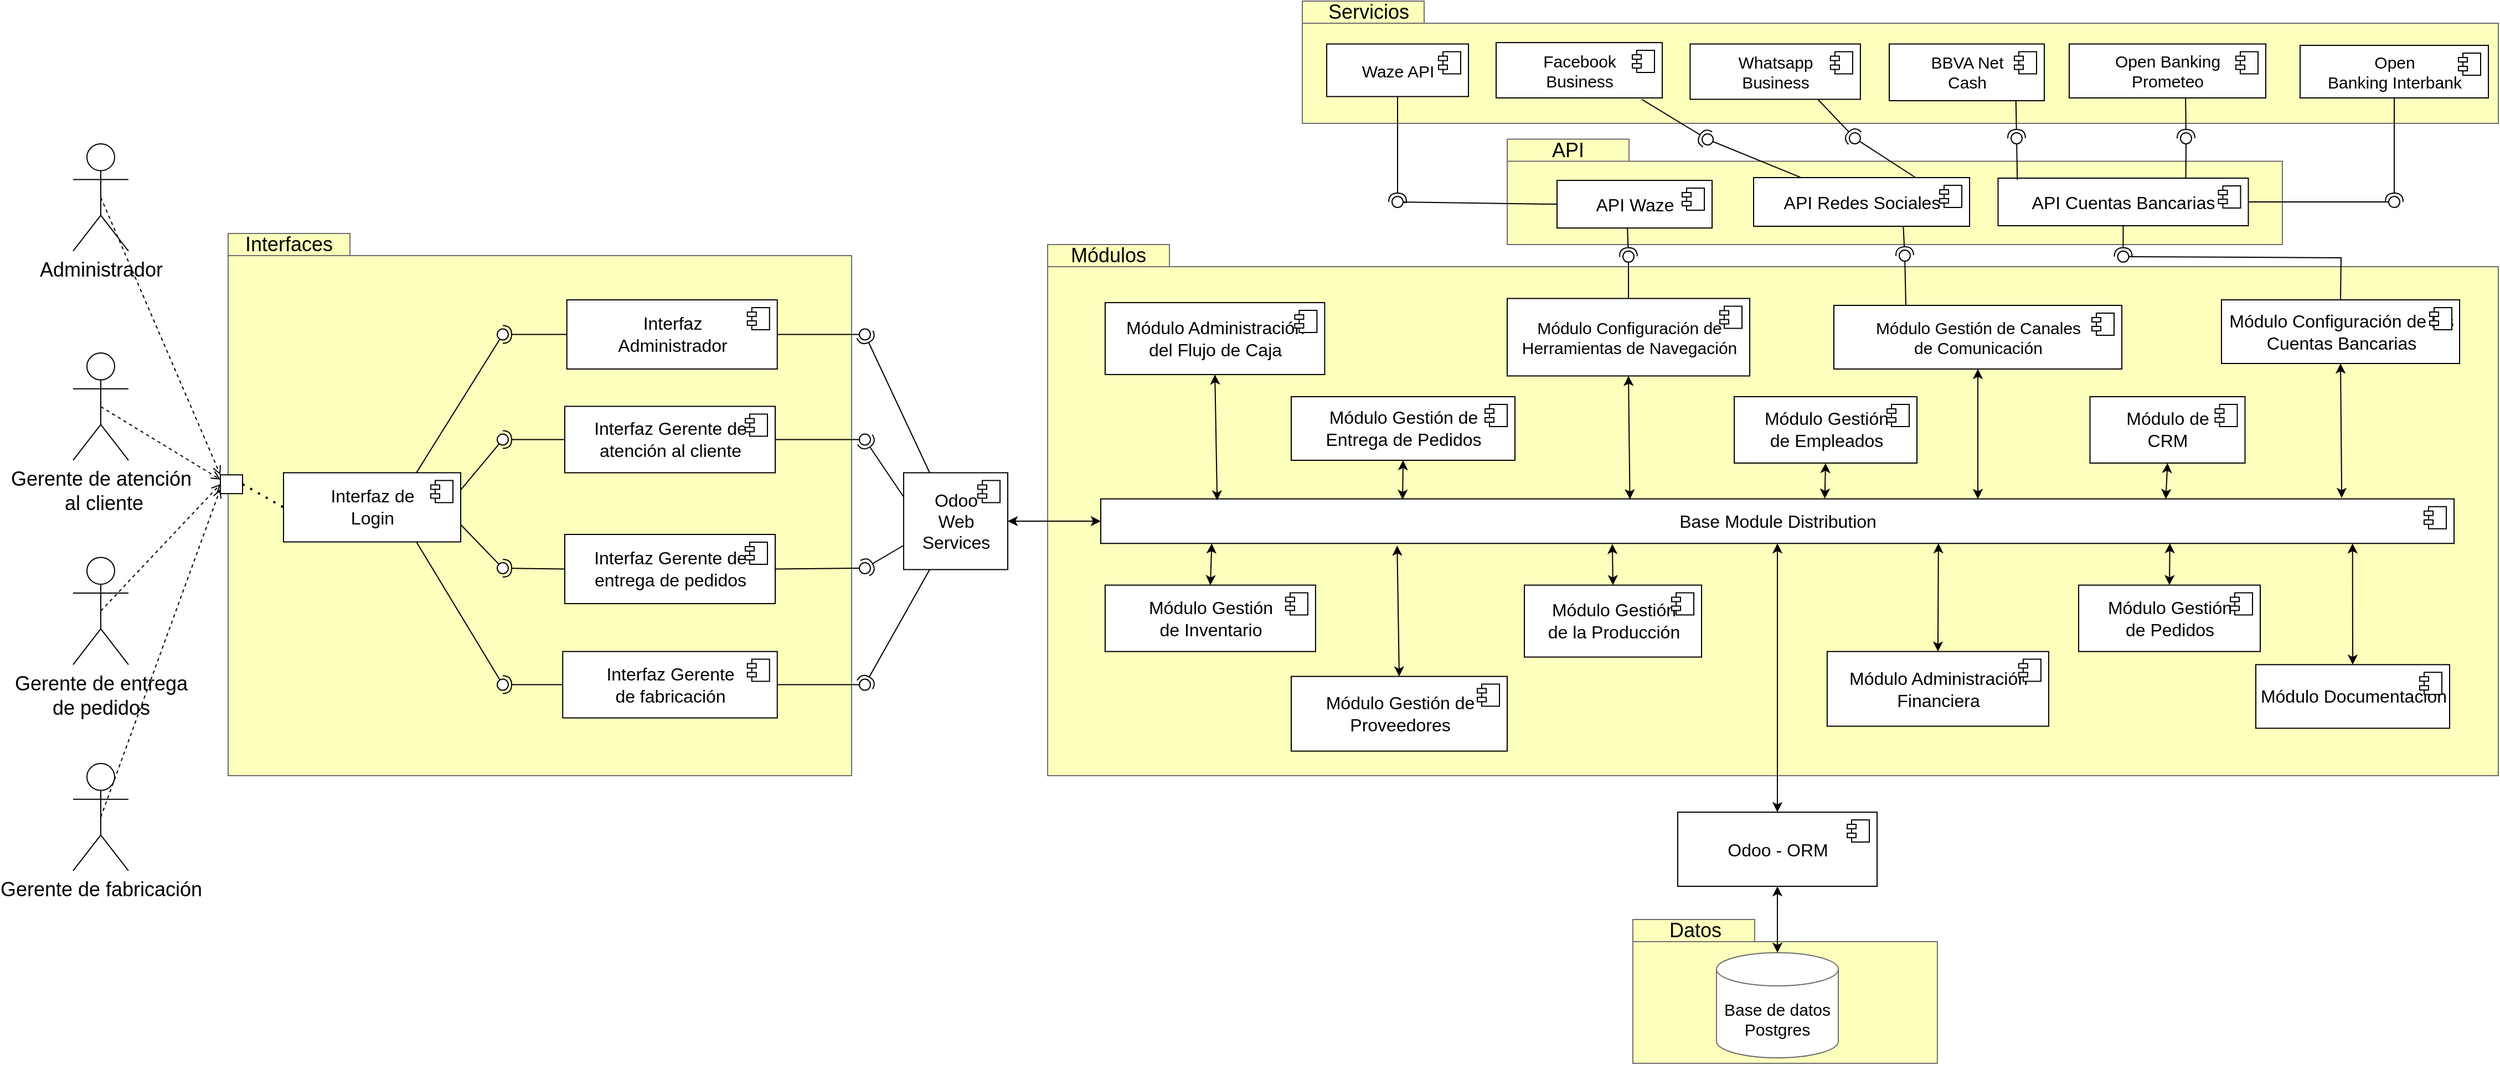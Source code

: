 <mxfile>
    <diagram id="rnW-j7txTsPBr5HwqlZY" name="Component-diagram">
        <mxGraphModel dx="1552" dy="1442" grid="1" gridSize="10" guides="1" tooltips="1" connect="1" arrows="1" fold="1" page="1" pageScale="1" pageWidth="827" pageHeight="1169" math="0" shadow="0">
            <root>
                <mxCell id="0"/>
                <mxCell id="1" parent="0"/>
                <mxCell id="144" value="" style="shape=folder;fontStyle=1;spacingTop=10;tabWidth=110;tabHeight=20;tabPosition=left;html=1;strokeColor=#6E6E6E;fillColor=#FDFFBD;" parent="1" vertex="1">
                    <mxGeometry x="725" y="-505.25" width="700" height="95.25" as="geometry"/>
                </mxCell>
                <mxCell id="2" value="" style="shape=folder;fontStyle=1;spacingTop=10;tabWidth=110;tabHeight=20;tabPosition=left;html=1;strokeColor=#6E6E6E;fillColor=#FDFFBD;" parent="1" vertex="1">
                    <mxGeometry x="-430" y="-420" width="563" height="490" as="geometry"/>
                </mxCell>
                <mxCell id="3" value="&lt;font style=&quot;font-size: 16px&quot;&gt;Interfaz de &lt;br&gt;Login&lt;/font&gt;" style="html=1;dropTarget=0;" parent="1" vertex="1">
                    <mxGeometry x="-380" y="-203.76" width="160" height="62.5" as="geometry"/>
                </mxCell>
                <mxCell id="4" value="" style="shape=module;jettyWidth=8;jettyHeight=4;" parent="3" vertex="1">
                    <mxGeometry x="1" width="20" height="20" relative="1" as="geometry">
                        <mxPoint x="-27" y="7" as="offset"/>
                    </mxGeometry>
                </mxCell>
                <mxCell id="5" value="" style="rounded=0;orthogonalLoop=1;jettySize=auto;html=1;endArrow=none;endFill=0;exitX=0.75;exitY=0;exitDx=0;exitDy=0;" parent="1" source="3" target="7" edge="1">
                    <mxGeometry relative="1" as="geometry">
                        <mxPoint x="-197" y="-205.25" as="sourcePoint"/>
                    </mxGeometry>
                </mxCell>
                <mxCell id="6" value="" style="rounded=0;orthogonalLoop=1;jettySize=auto;html=1;endArrow=halfCircle;endFill=0;entryX=0.5;entryY=0.5;entryDx=0;entryDy=0;endSize=6;strokeWidth=1;exitX=0;exitY=0.5;exitDx=0;exitDy=0;" parent="1" source="34" target="7" edge="1">
                    <mxGeometry relative="1" as="geometry">
                        <mxPoint x="-7" y="-370.25" as="sourcePoint"/>
                    </mxGeometry>
                </mxCell>
                <mxCell id="7" value="" style="ellipse;whiteSpace=wrap;html=1;fontFamily=Helvetica;fontSize=12;fontColor=#000000;align=center;strokeColor=#000000;fillColor=#ffffff;points=[];aspect=fixed;resizable=0;" parent="1" vertex="1">
                    <mxGeometry x="-187" y="-333.75" width="10" height="10" as="geometry"/>
                </mxCell>
                <mxCell id="8" value="" style="rounded=0;orthogonalLoop=1;jettySize=auto;html=1;endArrow=none;endFill=0;exitX=1;exitY=0.25;exitDx=0;exitDy=0;" parent="1" source="3" target="10" edge="1">
                    <mxGeometry relative="1" as="geometry">
                        <mxPoint x="-227" y="86.75" as="sourcePoint"/>
                    </mxGeometry>
                </mxCell>
                <mxCell id="9" value="" style="rounded=0;orthogonalLoop=1;jettySize=auto;html=1;endArrow=halfCircle;endFill=0;entryX=0.5;entryY=0.5;entryDx=0;entryDy=0;endSize=6;strokeWidth=1;exitX=0;exitY=0.5;exitDx=0;exitDy=0;" parent="1" source="36" target="10" edge="1">
                    <mxGeometry relative="1" as="geometry">
                        <mxPoint x="-7" y="-239" as="sourcePoint"/>
                    </mxGeometry>
                </mxCell>
                <mxCell id="10" value="" style="ellipse;whiteSpace=wrap;html=1;fontFamily=Helvetica;fontSize=12;fontColor=#000000;align=center;strokeColor=#000000;fillColor=#ffffff;points=[];aspect=fixed;resizable=0;" parent="1" vertex="1">
                    <mxGeometry x="-187" y="-238.76" width="10" height="10" as="geometry"/>
                </mxCell>
                <mxCell id="11" value="" style="rounded=0;orthogonalLoop=1;jettySize=auto;html=1;endArrow=none;endFill=0;exitX=1;exitY=0.75;exitDx=0;exitDy=0;" parent="1" source="3" target="13" edge="1">
                    <mxGeometry relative="1" as="geometry">
                        <mxPoint x="-207" y="64.75" as="sourcePoint"/>
                    </mxGeometry>
                </mxCell>
                <mxCell id="12" value="" style="rounded=0;orthogonalLoop=1;jettySize=auto;html=1;endArrow=halfCircle;endFill=0;entryX=0.5;entryY=0.5;entryDx=0;entryDy=0;endSize=6;strokeWidth=1;exitX=0;exitY=0.5;exitDx=0;exitDy=0;" parent="1" source="40" target="13" edge="1">
                    <mxGeometry relative="1" as="geometry">
                        <mxPoint x="-7" y="-110.25" as="sourcePoint"/>
                    </mxGeometry>
                </mxCell>
                <mxCell id="13" value="" style="ellipse;whiteSpace=wrap;html=1;fontFamily=Helvetica;fontSize=12;fontColor=#000000;align=center;strokeColor=#000000;fillColor=#ffffff;points=[];aspect=fixed;resizable=0;" parent="1" vertex="1">
                    <mxGeometry x="-187" y="-122.5" width="10" height="10" as="geometry"/>
                </mxCell>
                <mxCell id="14" value="" style="rounded=0;orthogonalLoop=1;jettySize=auto;html=1;endArrow=none;endFill=0;exitX=0.75;exitY=1;exitDx=0;exitDy=0;" parent="1" source="3" target="16" edge="1">
                    <mxGeometry relative="1" as="geometry">
                        <mxPoint x="-207" y="85.75" as="sourcePoint"/>
                    </mxGeometry>
                </mxCell>
                <mxCell id="15" value="" style="rounded=0;orthogonalLoop=1;jettySize=auto;html=1;endArrow=halfCircle;endFill=0;entryX=0.5;entryY=0.5;entryDx=0;entryDy=0;endSize=6;strokeWidth=1;exitX=0;exitY=0.5;exitDx=0;exitDy=0;" parent="1" source="38" target="16" edge="1">
                    <mxGeometry relative="1" as="geometry">
                        <mxPoint x="-3.25" y="4.75" as="sourcePoint"/>
                    </mxGeometry>
                </mxCell>
                <mxCell id="16" value="" style="ellipse;whiteSpace=wrap;html=1;fontFamily=Helvetica;fontSize=12;fontColor=#000000;align=center;strokeColor=#000000;fillColor=#ffffff;points=[];aspect=fixed;resizable=0;" parent="1" vertex="1">
                    <mxGeometry x="-187" y="-17.19" width="10" height="10" as="geometry"/>
                </mxCell>
                <mxCell id="17" value="&lt;font style=&quot;font-size: 18px&quot;&gt;Interfaces&lt;/font&gt;" style="text;html=1;strokeColor=none;fillColor=none;align=center;verticalAlign=middle;whiteSpace=wrap;rounded=0;" parent="1" vertex="1">
                    <mxGeometry x="-430" y="-420" width="110" height="20" as="geometry"/>
                </mxCell>
                <mxCell id="18" value="" style="shape=folder;fontStyle=1;spacingTop=10;tabWidth=110;tabHeight=20;tabPosition=left;html=1;strokeColor=#6E6E6E;fillColor=#FDFFBD;" parent="1" vertex="1">
                    <mxGeometry x="310" y="-410" width="1310" height="480" as="geometry"/>
                </mxCell>
                <mxCell id="19" value="&lt;font style=&quot;font-size: 18px&quot;&gt;Módulos&lt;/font&gt;" style="text;html=1;strokeColor=none;fillColor=none;align=center;verticalAlign=middle;whiteSpace=wrap;rounded=0;" parent="1" vertex="1">
                    <mxGeometry x="310" y="-410" width="110" height="20" as="geometry"/>
                </mxCell>
                <mxCell id="22" value="&lt;font style=&quot;font-size: 15px&quot;&gt;Módulo Gestión de Canales &lt;br&gt;de Comunicación&lt;/font&gt;" style="html=1;dropTarget=0;" parent="1" vertex="1">
                    <mxGeometry x="1020" y="-355.0" width="260" height="57.5" as="geometry"/>
                </mxCell>
                <mxCell id="23" value="" style="shape=module;jettyWidth=8;jettyHeight=4;" parent="22" vertex="1">
                    <mxGeometry x="1" width="20" height="20" relative="1" as="geometry">
                        <mxPoint x="-27" y="7" as="offset"/>
                    </mxGeometry>
                </mxCell>
                <mxCell id="24" value="&lt;font style=&quot;font-size: 16px&quot;&gt;Módulo Gestión&lt;br style=&quot;padding: 0px ; margin: 0px&quot;&gt;de Inventario&lt;/font&gt;" style="html=1;dropTarget=0;" parent="1" vertex="1">
                    <mxGeometry x="361.94" y="-102.19" width="190" height="60" as="geometry"/>
                </mxCell>
                <mxCell id="25" value="" style="shape=module;jettyWidth=8;jettyHeight=4;" parent="24" vertex="1">
                    <mxGeometry x="1" width="20" height="20" relative="1" as="geometry">
                        <mxPoint x="-27" y="7" as="offset"/>
                    </mxGeometry>
                </mxCell>
                <mxCell id="28" value="&lt;font style=&quot;font-size: 16px&quot;&gt;Módulo Gestión&lt;br style=&quot;padding: 0px ; margin: 0px&quot;&gt;de la Producción&lt;/font&gt;" style="html=1;dropTarget=0;" parent="1" vertex="1">
                    <mxGeometry x="740.5" y="-102.19" width="160" height="65" as="geometry"/>
                </mxCell>
                <mxCell id="29" value="" style="shape=module;jettyWidth=8;jettyHeight=4;" parent="28" vertex="1">
                    <mxGeometry x="1" width="20" height="20" relative="1" as="geometry">
                        <mxPoint x="-27" y="7" as="offset"/>
                    </mxGeometry>
                </mxCell>
                <mxCell id="30" value="&lt;font style=&quot;font-size: 16px&quot;&gt;Módulo Administración&lt;br style=&quot;padding: 0px ; margin: 0px&quot;&gt;del Flujo de Caja&lt;/font&gt;" style="html=1;dropTarget=0;fontSize=16;" parent="1" vertex="1">
                    <mxGeometry x="361.94" y="-357.5" width="198.25" height="65" as="geometry"/>
                </mxCell>
                <mxCell id="31" value="" style="shape=module;jettyWidth=8;jettyHeight=4;" parent="30" vertex="1">
                    <mxGeometry x="1" width="20" height="20" relative="1" as="geometry">
                        <mxPoint x="-27" y="7" as="offset"/>
                    </mxGeometry>
                </mxCell>
                <mxCell id="32" value="&lt;font style=&quot;font-size: 16px&quot;&gt;Módulo Gestión de&lt;br&gt;Proveedores&lt;/font&gt;" style="html=1;dropTarget=0;" parent="1" vertex="1">
                    <mxGeometry x="530" y="-19.69" width="195" height="67.5" as="geometry"/>
                </mxCell>
                <mxCell id="33" value="" style="shape=module;jettyWidth=8;jettyHeight=4;" parent="32" vertex="1">
                    <mxGeometry x="1" width="20" height="20" relative="1" as="geometry">
                        <mxPoint x="-27" y="7" as="offset"/>
                    </mxGeometry>
                </mxCell>
                <mxCell id="34" value="&lt;font style=&quot;font-size: 16px&quot;&gt;Interfaz&lt;br style=&quot;padding: 0px ; margin: 0px&quot;&gt;Administrador&lt;/font&gt;" style="html=1;dropTarget=0;fontSize=16;" parent="1" vertex="1">
                    <mxGeometry x="-124.12" y="-360.0" width="190" height="62.5" as="geometry"/>
                </mxCell>
                <mxCell id="35" value="" style="shape=module;jettyWidth=8;jettyHeight=4;" parent="34" vertex="1">
                    <mxGeometry x="1" width="20" height="20" relative="1" as="geometry">
                        <mxPoint x="-27" y="7" as="offset"/>
                    </mxGeometry>
                </mxCell>
                <mxCell id="36" value="&lt;font style=&quot;font-size: 16px&quot;&gt;Interfaz Gerente de&lt;br style=&quot;padding: 0px ; margin: 0px&quot;&gt;atención al cliente&lt;/font&gt;" style="html=1;dropTarget=0;fontSize=16;" parent="1" vertex="1">
                    <mxGeometry x="-126" y="-263.76" width="190" height="60" as="geometry"/>
                </mxCell>
                <mxCell id="37" value="" style="shape=module;jettyWidth=8;jettyHeight=4;" parent="36" vertex="1">
                    <mxGeometry x="1" width="20" height="20" relative="1" as="geometry">
                        <mxPoint x="-27" y="7" as="offset"/>
                    </mxGeometry>
                </mxCell>
                <mxCell id="38" value="&lt;font style=&quot;font-size: 16px&quot;&gt;Interfaz Gerente&lt;br&gt;de fabricación&lt;/font&gt;" style="html=1;dropTarget=0;fontSize=16;" parent="1" vertex="1">
                    <mxGeometry x="-127.87" y="-42.19" width="193.75" height="60" as="geometry"/>
                </mxCell>
                <mxCell id="39" value="" style="shape=module;jettyWidth=8;jettyHeight=4;" parent="38" vertex="1">
                    <mxGeometry x="1" width="20" height="20" relative="1" as="geometry">
                        <mxPoint x="-27" y="7" as="offset"/>
                    </mxGeometry>
                </mxCell>
                <mxCell id="40" value="&lt;font style=&quot;font-size: 16px&quot;&gt;Interfaz Gerente de &lt;br&gt;entrega de pedidos&lt;/font&gt;" style="html=1;dropTarget=0;fontSize=16;" parent="1" vertex="1">
                    <mxGeometry x="-126" y="-148" width="190" height="62.5" as="geometry"/>
                </mxCell>
                <mxCell id="41" value="" style="shape=module;jettyWidth=8;jettyHeight=4;" parent="40" vertex="1">
                    <mxGeometry x="1" width="20" height="20" relative="1" as="geometry">
                        <mxPoint x="-27" y="7" as="offset"/>
                    </mxGeometry>
                </mxCell>
                <mxCell id="42" value="&lt;font style=&quot;font-size: 16px&quot;&gt;Módulo de&lt;br style=&quot;padding: 0px ; margin: 0px&quot;&gt;CRM&lt;/font&gt;" style="html=1;dropTarget=0;" parent="1" vertex="1">
                    <mxGeometry x="1251.25" y="-272.51" width="140" height="60" as="geometry"/>
                </mxCell>
                <mxCell id="43" value="" style="shape=module;jettyWidth=8;jettyHeight=4;" parent="42" vertex="1">
                    <mxGeometry x="1" width="20" height="20" relative="1" as="geometry">
                        <mxPoint x="-27" y="7" as="offset"/>
                    </mxGeometry>
                </mxCell>
                <mxCell id="44" value="&lt;font style=&quot;font-size: 16px&quot;&gt;Módulo Documentación&lt;/font&gt;" style="html=1;dropTarget=0;" parent="1" vertex="1">
                    <mxGeometry x="1401" y="-30.32" width="175" height="57.5" as="geometry"/>
                </mxCell>
                <mxCell id="45" value="" style="shape=module;jettyWidth=8;jettyHeight=4;" parent="44" vertex="1">
                    <mxGeometry x="1" width="20" height="20" relative="1" as="geometry">
                        <mxPoint x="-27" y="7" as="offset"/>
                    </mxGeometry>
                </mxCell>
                <mxCell id="46" value="" style="shape=folder;fontStyle=1;spacingTop=10;tabWidth=110;tabHeight=20;tabPosition=left;html=1;strokeColor=#6E6E6E;fillColor=#FDFFBD;" parent="1" vertex="1">
                    <mxGeometry x="540" y="-630" width="1080" height="110.5" as="geometry"/>
                </mxCell>
                <mxCell id="47" value="&lt;font style=&quot;font-size: 18px&quot;&gt;Servicios&lt;/font&gt;" style="text;html=1;strokeColor=none;fillColor=none;align=center;verticalAlign=middle;whiteSpace=wrap;rounded=0;" parent="1" vertex="1">
                    <mxGeometry x="540" y="-630" width="120" height="20" as="geometry"/>
                </mxCell>
                <mxCell id="48" value="&lt;font style=&quot;font-size: 15px&quot;&gt;Waze API&lt;/font&gt;" style="html=1;dropTarget=0;" parent="1" vertex="1">
                    <mxGeometry x="562" y="-591.25" width="128" height="47.5" as="geometry"/>
                </mxCell>
                <mxCell id="49" value="" style="shape=module;jettyWidth=8;jettyHeight=4;" parent="48" vertex="1">
                    <mxGeometry x="1" width="20" height="20" relative="1" as="geometry">
                        <mxPoint x="-27" y="7" as="offset"/>
                    </mxGeometry>
                </mxCell>
                <mxCell id="50" value="&lt;font style=&quot;font-size: 15px&quot;&gt;Open&lt;br&gt;Banking Interbank&lt;/font&gt;" style="html=1;dropTarget=0;" parent="1" vertex="1">
                    <mxGeometry x="1441" y="-590" width="170" height="47.5" as="geometry"/>
                </mxCell>
                <mxCell id="51" value="" style="shape=module;jettyWidth=8;jettyHeight=4;" parent="50" vertex="1">
                    <mxGeometry x="1" width="20" height="20" relative="1" as="geometry">
                        <mxPoint x="-27" y="7" as="offset"/>
                    </mxGeometry>
                </mxCell>
                <mxCell id="52" value="&lt;font style=&quot;font-size: 15px&quot;&gt;Open Banking&lt;br style=&quot;padding: 0px ; margin: 0px&quot;&gt;Prometeo&lt;/font&gt;" style="html=1;dropTarget=0;" parent="1" vertex="1">
                    <mxGeometry x="1232.5" y="-591.25" width="177.5" height="48.75" as="geometry"/>
                </mxCell>
                <mxCell id="53" value="" style="shape=module;jettyWidth=8;jettyHeight=4;" parent="52" vertex="1">
                    <mxGeometry x="1" width="20" height="20" relative="1" as="geometry">
                        <mxPoint x="-27" y="7" as="offset"/>
                    </mxGeometry>
                </mxCell>
                <mxCell id="54" value="&lt;font style=&quot;font-size: 15px&quot;&gt;BBVA Net&lt;br style=&quot;padding: 0px ; margin: 0px&quot;&gt;Cash&lt;/font&gt;" style="html=1;dropTarget=0;" parent="1" vertex="1">
                    <mxGeometry x="1070" y="-591.25" width="140" height="51.25" as="geometry"/>
                </mxCell>
                <mxCell id="55" value="" style="shape=module;jettyWidth=8;jettyHeight=4;" parent="54" vertex="1">
                    <mxGeometry x="1" width="20" height="20" relative="1" as="geometry">
                        <mxPoint x="-27" y="7" as="offset"/>
                    </mxGeometry>
                </mxCell>
                <mxCell id="56" value="&lt;font style=&quot;font-size: 15px&quot;&gt;Whatsapp&lt;br style=&quot;padding: 0px ; margin: 0px&quot;&gt;Business&lt;/font&gt;" style="html=1;dropTarget=0;" parent="1" vertex="1">
                    <mxGeometry x="890.19" y="-591.25" width="153.75" height="50" as="geometry"/>
                </mxCell>
                <mxCell id="57" value="" style="shape=module;jettyWidth=8;jettyHeight=4;" parent="56" vertex="1">
                    <mxGeometry x="1" width="20" height="20" relative="1" as="geometry">
                        <mxPoint x="-27" y="7" as="offset"/>
                    </mxGeometry>
                </mxCell>
                <mxCell id="58" value="&lt;font style=&quot;font-size: 15px&quot;&gt;Facebook&lt;br style=&quot;padding: 0px ; margin: 0px&quot;&gt;Business&lt;/font&gt;" style="html=1;dropTarget=0;" parent="1" vertex="1">
                    <mxGeometry x="715" y="-592.5" width="150" height="50" as="geometry"/>
                </mxCell>
                <mxCell id="59" value="" style="shape=module;jettyWidth=8;jettyHeight=4;" parent="58" vertex="1">
                    <mxGeometry x="1" width="20" height="20" relative="1" as="geometry">
                        <mxPoint x="-27" y="7" as="offset"/>
                    </mxGeometry>
                </mxCell>
                <mxCell id="60" value="" style="rounded=0;orthogonalLoop=1;jettySize=auto;html=1;endArrow=none;endFill=0;exitX=1;exitY=0.5;exitDx=0;exitDy=0;" parent="1" source="147" target="62" edge="1">
                    <mxGeometry relative="1" as="geometry">
                        <mxPoint x="975" y="-394.94" as="sourcePoint"/>
                    </mxGeometry>
                </mxCell>
                <mxCell id="61" value="" style="rounded=0;orthogonalLoop=1;jettySize=auto;html=1;endArrow=halfCircle;endFill=0;entryX=0.5;entryY=0.5;entryDx=0;entryDy=0;endSize=6;strokeWidth=1;exitX=0.5;exitY=1;exitDx=0;exitDy=0;" parent="1" source="50" target="62" edge="1">
                    <mxGeometry relative="1" as="geometry">
                        <mxPoint x="1245" y="-1038.5" as="sourcePoint"/>
                    </mxGeometry>
                </mxCell>
                <mxCell id="62" value="" style="ellipse;whiteSpace=wrap;html=1;fontFamily=Helvetica;fontSize=12;fontColor=#000000;align=center;strokeColor=#000000;fillColor=#ffffff;points=[];aspect=fixed;resizable=0;" parent="1" vertex="1">
                    <mxGeometry x="1521.0" y="-453.5" width="10" height="10" as="geometry"/>
                </mxCell>
                <mxCell id="78" value="" style="shape=folder;fontStyle=1;spacingTop=10;tabWidth=110;tabHeight=20;tabPosition=left;html=1;strokeColor=#6E6E6E;fillColor=#FDFFBD;" parent="1" vertex="1">
                    <mxGeometry x="838.44" y="200" width="275" height="130" as="geometry"/>
                </mxCell>
                <mxCell id="79" value="&lt;font style=&quot;font-size: 18px&quot;&gt;Datos&lt;/font&gt;" style="text;html=1;strokeColor=none;fillColor=none;align=center;verticalAlign=middle;whiteSpace=wrap;rounded=0;" parent="1" vertex="1">
                    <mxGeometry x="839.5" y="200" width="110" height="20" as="geometry"/>
                </mxCell>
                <mxCell id="80" value="&lt;font style=&quot;font-size: 15px&quot;&gt;Base de datos&lt;br&gt;Postgres&lt;/font&gt;" style="shape=cylinder3;whiteSpace=wrap;html=1;boundedLbl=1;backgroundOutline=1;size=15;strokeColor=#6E6E6E;" parent="1" vertex="1">
                    <mxGeometry x="914" y="230.0" width="110" height="95" as="geometry"/>
                </mxCell>
                <mxCell id="81" value="&lt;font style=&quot;font-size: 16px&quot;&gt;Módulo Configuración de las &lt;br&gt;Cuentas&amp;nbsp;Bancarias&lt;/font&gt;" style="html=1;dropTarget=0;fontSize=15;" parent="1" vertex="1">
                    <mxGeometry x="1370" y="-360" width="215" height="57.5" as="geometry"/>
                </mxCell>
                <mxCell id="82" value="" style="shape=module;jettyWidth=8;jettyHeight=4;" parent="81" vertex="1">
                    <mxGeometry x="1" width="20" height="20" relative="1" as="geometry">
                        <mxPoint x="-27" y="7" as="offset"/>
                    </mxGeometry>
                </mxCell>
                <mxCell id="83" value="&lt;font style=&quot;font-size: 16px&quot;&gt;Módulo Administración&lt;br style=&quot;padding: 0px ; margin: 0px&quot;&gt;Financiera&lt;/font&gt;" style="html=1;dropTarget=0;" parent="1" vertex="1">
                    <mxGeometry x="1013.94" y="-42.19" width="200" height="67.5" as="geometry"/>
                </mxCell>
                <mxCell id="84" value="" style="shape=module;jettyWidth=8;jettyHeight=4;" parent="83" vertex="1">
                    <mxGeometry x="1" width="20" height="20" relative="1" as="geometry">
                        <mxPoint x="-27" y="7" as="offset"/>
                    </mxGeometry>
                </mxCell>
                <mxCell id="85" value="&lt;span style=&quot;font-size: 18px&quot;&gt;Administrador&lt;/span&gt;" style="shape=umlActor;verticalLabelPosition=bottom;verticalAlign=top;html=1;outlineConnect=0;" parent="1" vertex="1">
                    <mxGeometry x="-570" y="-501.01" width="50" height="96.94" as="geometry"/>
                </mxCell>
                <mxCell id="86" value="" style="html=1;verticalAlign=bottom;labelBackgroundColor=none;endArrow=open;endFill=0;dashed=1;exitX=0.5;exitY=0.5;exitDx=0;exitDy=0;exitPerimeter=0;entryX=0;entryY=0;entryDx=0;entryDy=0;" parent="1" source="85" target="limiUg7eamnBiZkMuFWK-133" edge="1">
                    <mxGeometry width="160" relative="1" as="geometry">
                        <mxPoint x="-706" y="-220.19" as="sourcePoint"/>
                        <mxPoint x="-586" y="-273" as="targetPoint"/>
                    </mxGeometry>
                </mxCell>
                <mxCell id="87" value="" style="endArrow=none;dashed=1;html=1;dashPattern=1 3;strokeWidth=2;exitX=1;exitY=0.5;exitDx=0;exitDy=0;entryX=0;entryY=0.5;entryDx=0;entryDy=0;" parent="1" source="limiUg7eamnBiZkMuFWK-133" target="3" edge="1">
                    <mxGeometry width="50" height="50" relative="1" as="geometry">
                        <mxPoint x="-247" y="-120.25" as="sourcePoint"/>
                        <mxPoint x="-197" y="-170.25" as="targetPoint"/>
                    </mxGeometry>
                </mxCell>
                <mxCell id="88" value="&lt;span style=&quot;font-size: 18px&quot;&gt;Gerente de atención&lt;br&gt;&amp;nbsp;al cliente&lt;/span&gt;" style="shape=umlActor;verticalLabelPosition=bottom;verticalAlign=top;html=1;outlineConnect=0;" parent="1" vertex="1">
                    <mxGeometry x="-570" y="-311.95" width="50" height="96.94" as="geometry"/>
                </mxCell>
                <mxCell id="89" value="&lt;span style=&quot;font-size: 18px&quot;&gt;Gerente de entrega&lt;br&gt;de pedidos&lt;/span&gt;" style="shape=umlActor;verticalLabelPosition=bottom;verticalAlign=top;html=1;outlineConnect=0;" parent="1" vertex="1">
                    <mxGeometry x="-570" y="-127.26" width="50" height="96.94" as="geometry"/>
                </mxCell>
                <mxCell id="90" value="&lt;span style=&quot;font-size: 18px&quot;&gt;Gerente de fabricación&lt;/span&gt;" style="shape=umlActor;verticalLabelPosition=bottom;verticalAlign=top;html=1;outlineConnect=0;" parent="1" vertex="1">
                    <mxGeometry x="-570" y="59.05" width="50" height="96.94" as="geometry"/>
                </mxCell>
                <mxCell id="91" value="" style="html=1;verticalAlign=bottom;labelBackgroundColor=none;endArrow=open;endFill=0;dashed=1;exitX=0.5;exitY=0.5;exitDx=0;exitDy=0;exitPerimeter=0;entryX=0;entryY=0.25;entryDx=0;entryDy=0;" parent="1" source="88" target="limiUg7eamnBiZkMuFWK-133" edge="1">
                    <mxGeometry width="160" relative="1" as="geometry">
                        <mxPoint x="-864.5" y="-584.39" as="sourcePoint"/>
                        <mxPoint x="-596" y="-193" as="targetPoint"/>
                    </mxGeometry>
                </mxCell>
                <mxCell id="92" value="" style="html=1;verticalAlign=bottom;labelBackgroundColor=none;endArrow=open;endFill=0;dashed=1;exitX=0.5;exitY=0.5;exitDx=0;exitDy=0;exitPerimeter=0;entryX=0;entryY=0.5;entryDx=0;entryDy=0;" parent="1" source="89" target="limiUg7eamnBiZkMuFWK-133" edge="1">
                    <mxGeometry width="160" relative="1" as="geometry">
                        <mxPoint x="-931.0" y="-417.03" as="sourcePoint"/>
                        <mxPoint x="-616" y="-203" as="targetPoint"/>
                    </mxGeometry>
                </mxCell>
                <mxCell id="93" value="" style="html=1;verticalAlign=bottom;labelBackgroundColor=none;endArrow=open;endFill=0;dashed=1;exitX=0.5;exitY=0.5;exitDx=0;exitDy=0;exitPerimeter=0;entryX=0;entryY=0.75;entryDx=0;entryDy=0;" parent="1" source="90" target="limiUg7eamnBiZkMuFWK-133" edge="1">
                    <mxGeometry width="160" relative="1" as="geometry">
                        <mxPoint x="-921.0" y="-407.03" as="sourcePoint"/>
                        <mxPoint x="-586" y="-183" as="targetPoint"/>
                    </mxGeometry>
                </mxCell>
                <mxCell id="94" value="&lt;font style=&quot;font-size: 16px&quot;&gt;Odoo &lt;br&gt;Web &lt;br&gt;Services&lt;/font&gt;" style="html=1;dropTarget=0;" parent="1" vertex="1">
                    <mxGeometry x="180" y="-203.75" width="94" height="87.5" as="geometry"/>
                </mxCell>
                <mxCell id="95" value="" style="shape=module;jettyWidth=8;jettyHeight=4;" parent="94" vertex="1">
                    <mxGeometry x="1" width="20" height="20" relative="1" as="geometry">
                        <mxPoint x="-27" y="7" as="offset"/>
                    </mxGeometry>
                </mxCell>
                <mxCell id="96" value="" style="rounded=0;orthogonalLoop=1;jettySize=auto;html=1;endArrow=none;endFill=0;exitX=1;exitY=0.5;exitDx=0;exitDy=0;" parent="1" source="34" target="98" edge="1">
                    <mxGeometry relative="1" as="geometry">
                        <mxPoint x="213" y="-455.25" as="sourcePoint"/>
                    </mxGeometry>
                </mxCell>
                <mxCell id="97" value="" style="rounded=0;orthogonalLoop=1;jettySize=auto;html=1;endArrow=halfCircle;endFill=0;entryX=0.5;entryY=0.5;entryDx=0;entryDy=0;endSize=6;strokeWidth=1;exitX=0.25;exitY=0;exitDx=0;exitDy=0;" parent="1" source="94" target="98" edge="1">
                    <mxGeometry relative="1" as="geometry">
                        <mxPoint x="73" y="-445" as="sourcePoint"/>
                    </mxGeometry>
                </mxCell>
                <mxCell id="98" value="" style="ellipse;whiteSpace=wrap;html=1;fontFamily=Helvetica;fontSize=12;fontColor=#000000;align=center;strokeColor=#000000;fillColor=#ffffff;points=[];aspect=fixed;resizable=0;" parent="1" vertex="1">
                    <mxGeometry x="140" y="-333.75" width="10" height="10" as="geometry"/>
                </mxCell>
                <mxCell id="99" value="" style="rounded=0;orthogonalLoop=1;jettySize=auto;html=1;endArrow=none;endFill=0;exitX=1;exitY=0.5;exitDx=0;exitDy=0;" parent="1" source="36" target="101" edge="1">
                    <mxGeometry relative="1" as="geometry">
                        <mxPoint x="283" y="-5.25" as="sourcePoint"/>
                    </mxGeometry>
                </mxCell>
                <mxCell id="100" value="" style="rounded=0;orthogonalLoop=1;jettySize=auto;html=1;endArrow=halfCircle;endFill=0;entryX=0.5;entryY=0.5;entryDx=0;entryDy=0;endSize=6;strokeWidth=1;exitX=0;exitY=0.25;exitDx=0;exitDy=0;" parent="1" source="94" target="101" edge="1">
                    <mxGeometry relative="1" as="geometry">
                        <mxPoint x="143" y="5" as="sourcePoint"/>
                    </mxGeometry>
                </mxCell>
                <mxCell id="101" value="" style="ellipse;whiteSpace=wrap;html=1;fontFamily=Helvetica;fontSize=12;fontColor=#000000;align=center;strokeColor=#000000;fillColor=#ffffff;points=[];aspect=fixed;resizable=0;" parent="1" vertex="1">
                    <mxGeometry x="140" y="-238.76" width="10" height="10" as="geometry"/>
                </mxCell>
                <mxCell id="102" value="" style="rounded=0;orthogonalLoop=1;jettySize=auto;html=1;endArrow=none;endFill=0;exitX=1;exitY=0.5;exitDx=0;exitDy=0;" parent="1" source="40" target="104" edge="1">
                    <mxGeometry relative="1" as="geometry">
                        <mxPoint x="253" y="-15.25" as="sourcePoint"/>
                    </mxGeometry>
                </mxCell>
                <mxCell id="103" value="" style="rounded=0;orthogonalLoop=1;jettySize=auto;html=1;endArrow=halfCircle;endFill=0;entryX=0.5;entryY=0.5;entryDx=0;entryDy=0;endSize=6;strokeWidth=1;exitX=0;exitY=0.75;exitDx=0;exitDy=0;" parent="1" source="94" target="104" edge="1">
                    <mxGeometry relative="1" as="geometry">
                        <mxPoint x="113" y="-5" as="sourcePoint"/>
                    </mxGeometry>
                </mxCell>
                <mxCell id="104" value="" style="ellipse;whiteSpace=wrap;html=1;fontFamily=Helvetica;fontSize=12;fontColor=#000000;align=center;strokeColor=#000000;fillColor=#ffffff;points=[];aspect=fixed;resizable=0;" parent="1" vertex="1">
                    <mxGeometry x="140" y="-122.5" width="10" height="10" as="geometry"/>
                </mxCell>
                <mxCell id="105" value="" style="rounded=0;orthogonalLoop=1;jettySize=auto;html=1;endArrow=none;endFill=0;exitX=1;exitY=0.5;exitDx=0;exitDy=0;" parent="1" source="38" target="107" edge="1">
                    <mxGeometry relative="1" as="geometry">
                        <mxPoint x="213" y="18.75" as="sourcePoint"/>
                    </mxGeometry>
                </mxCell>
                <mxCell id="106" value="" style="rounded=0;orthogonalLoop=1;jettySize=auto;html=1;endArrow=halfCircle;endFill=0;entryX=0.5;entryY=0.5;entryDx=0;entryDy=0;endSize=6;strokeWidth=1;exitX=0.25;exitY=1;exitDx=0;exitDy=0;" parent="1" source="94" target="107" edge="1">
                    <mxGeometry relative="1" as="geometry">
                        <mxPoint x="73" y="29" as="sourcePoint"/>
                    </mxGeometry>
                </mxCell>
                <mxCell id="107" value="" style="ellipse;whiteSpace=wrap;html=1;fontFamily=Helvetica;fontSize=12;fontColor=#000000;align=center;strokeColor=#000000;fillColor=#ffffff;points=[];aspect=fixed;resizable=0;" parent="1" vertex="1">
                    <mxGeometry x="140" y="-17.19" width="10" height="10" as="geometry"/>
                </mxCell>
                <mxCell id="108" value="&lt;font style=&quot;font-size: 16px&quot;&gt;Base Module Distribution&lt;/font&gt;" style="html=1;dropTarget=0;" parent="1" vertex="1">
                    <mxGeometry x="358" y="-180.13" width="1222" height="40.25" as="geometry"/>
                </mxCell>
                <mxCell id="109" value="" style="shape=module;jettyWidth=8;jettyHeight=4;" parent="108" vertex="1">
                    <mxGeometry x="1" width="20" height="20" relative="1" as="geometry">
                        <mxPoint x="-27" y="7" as="offset"/>
                    </mxGeometry>
                </mxCell>
                <mxCell id="110" value="" style="endArrow=classic;startArrow=classic;html=1;exitX=1;exitY=0.5;exitDx=0;exitDy=0;entryX=0;entryY=0.5;entryDx=0;entryDy=0;" parent="1" source="94" target="108" edge="1">
                    <mxGeometry width="50" height="50" relative="1" as="geometry">
                        <mxPoint x="230" y="-26" as="sourcePoint"/>
                        <mxPoint x="280" y="-76" as="targetPoint"/>
                    </mxGeometry>
                </mxCell>
                <mxCell id="118" value="&lt;font style=&quot;font-size: 16px&quot;&gt;Módulo Gestión de&lt;br&gt;Entrega de Pedidos&lt;/font&gt;" style="html=1;dropTarget=0;" parent="1" vertex="1">
                    <mxGeometry x="530" y="-272.51" width="202" height="57.5" as="geometry"/>
                </mxCell>
                <mxCell id="119" value="" style="shape=module;jettyWidth=8;jettyHeight=4;" parent="118" vertex="1">
                    <mxGeometry x="1" width="20" height="20" relative="1" as="geometry">
                        <mxPoint x="-27" y="7" as="offset"/>
                    </mxGeometry>
                </mxCell>
                <mxCell id="120" value="&lt;font style=&quot;font-size: 16px&quot;&gt;Módulo Gestión&lt;br style=&quot;padding: 0px ; margin: 0px&quot;&gt;de Empleados&lt;/font&gt;" style="html=1;dropTarget=0;" parent="1" vertex="1">
                    <mxGeometry x="930" y="-272.51" width="165" height="60" as="geometry"/>
                </mxCell>
                <mxCell id="121" value="" style="shape=module;jettyWidth=8;jettyHeight=4;" parent="120" vertex="1">
                    <mxGeometry x="1" width="20" height="20" relative="1" as="geometry">
                        <mxPoint x="-27" y="7" as="offset"/>
                    </mxGeometry>
                </mxCell>
                <mxCell id="128" value="&lt;font style=&quot;font-size: 16px&quot;&gt;Odoo - ORM&lt;/font&gt;" style="html=1;dropTarget=0;" parent="1" vertex="1">
                    <mxGeometry x="879" y="103" width="180" height="67" as="geometry"/>
                </mxCell>
                <mxCell id="129" value="" style="shape=module;jettyWidth=8;jettyHeight=4;" parent="128" vertex="1">
                    <mxGeometry x="1" width="20" height="20" relative="1" as="geometry">
                        <mxPoint x="-27" y="7" as="offset"/>
                    </mxGeometry>
                </mxCell>
                <mxCell id="130" value="" style="endArrow=classic;startArrow=classic;html=1;exitX=0.5;exitY=0;exitDx=0;exitDy=0;entryX=0.5;entryY=1;entryDx=0;entryDy=0;" parent="1" source="128" target="108" edge="1">
                    <mxGeometry width="50" height="50" relative="1" as="geometry">
                        <mxPoint x="120" y="264" as="sourcePoint"/>
                        <mxPoint x="170" y="214" as="targetPoint"/>
                    </mxGeometry>
                </mxCell>
                <mxCell id="131" value="" style="endArrow=classic;startArrow=classic;html=1;exitX=0.5;exitY=0;exitDx=0;exitDy=0;exitPerimeter=0;entryX=0.5;entryY=1;entryDx=0;entryDy=0;" parent="1" source="80" target="128" edge="1">
                    <mxGeometry width="50" height="50" relative="1" as="geometry">
                        <mxPoint x="340" y="514" as="sourcePoint"/>
                        <mxPoint x="400" y="424" as="targetPoint"/>
                    </mxGeometry>
                </mxCell>
                <mxCell id="limiUg7eamnBiZkMuFWK-133" value="" style="rounded=0;whiteSpace=wrap;html=1;" parent="1" vertex="1">
                    <mxGeometry x="-437" y="-201.86" width="20" height="16.97" as="geometry"/>
                </mxCell>
                <mxCell id="136" value="&lt;font style=&quot;font-size: 15px&quot;&gt;Módulo Configuración de &lt;br&gt;Herramientas de Navegación&lt;/font&gt;" style="html=1;dropTarget=0;" parent="1" vertex="1">
                    <mxGeometry x="725" y="-361.25" width="219" height="70" as="geometry"/>
                </mxCell>
                <mxCell id="137" value="" style="shape=module;jettyWidth=8;jettyHeight=4;" parent="136" vertex="1">
                    <mxGeometry x="1" width="20" height="20" relative="1" as="geometry">
                        <mxPoint x="-27" y="7" as="offset"/>
                    </mxGeometry>
                </mxCell>
                <mxCell id="138" value="&lt;font style=&quot;font-size: 16px&quot;&gt;Módulo Gestión&lt;br style=&quot;padding: 0px ; margin: 0px&quot;&gt;de Pedidos&lt;/font&gt;" style="html=1;dropTarget=0;" parent="1" vertex="1">
                    <mxGeometry x="1241" y="-102.19" width="164" height="60" as="geometry"/>
                </mxCell>
                <mxCell id="139" value="" style="shape=module;jettyWidth=8;jettyHeight=4;" parent="138" vertex="1">
                    <mxGeometry x="1" width="20" height="20" relative="1" as="geometry">
                        <mxPoint x="-27" y="7" as="offset"/>
                    </mxGeometry>
                </mxCell>
                <mxCell id="145" value="&lt;font style=&quot;font-size: 18px&quot;&gt;API&lt;/font&gt;" style="text;html=1;strokeColor=none;fillColor=none;align=center;verticalAlign=middle;whiteSpace=wrap;rounded=0;" parent="1" vertex="1">
                    <mxGeometry x="725" y="-505.25" width="110" height="20" as="geometry"/>
                </mxCell>
                <mxCell id="147" value="&lt;font style=&quot;font-size: 16px&quot;&gt;API Cuentas Bancarias&lt;/font&gt;" style="html=1;dropTarget=0;" parent="1" vertex="1">
                    <mxGeometry x="1168.25" y="-470" width="226" height="43" as="geometry"/>
                </mxCell>
                <mxCell id="148" value="" style="shape=module;jettyWidth=8;jettyHeight=4;" parent="147" vertex="1">
                    <mxGeometry x="1" width="20" height="20" relative="1" as="geometry">
                        <mxPoint x="-27" y="7" as="offset"/>
                    </mxGeometry>
                </mxCell>
                <mxCell id="149" value="&lt;font style=&quot;font-size: 16px&quot;&gt;API Redes Sociales&lt;/font&gt;" style="html=1;dropTarget=0;" parent="1" vertex="1">
                    <mxGeometry x="947.51" y="-470.5" width="195" height="44" as="geometry"/>
                </mxCell>
                <mxCell id="150" value="" style="shape=module;jettyWidth=8;jettyHeight=4;" parent="149" vertex="1">
                    <mxGeometry x="1" width="20" height="20" relative="1" as="geometry">
                        <mxPoint x="-27" y="7" as="offset"/>
                    </mxGeometry>
                </mxCell>
                <mxCell id="151" value="&lt;font style=&quot;font-size: 16px&quot;&gt;API Waze&lt;/font&gt;" style="html=1;dropTarget=0;" parent="1" vertex="1">
                    <mxGeometry x="770" y="-467.94" width="140" height="43" as="geometry"/>
                </mxCell>
                <mxCell id="152" value="" style="shape=module;jettyWidth=8;jettyHeight=4;" parent="151" vertex="1">
                    <mxGeometry x="1" width="20" height="20" relative="1" as="geometry">
                        <mxPoint x="-27" y="7" as="offset"/>
                    </mxGeometry>
                </mxCell>
                <mxCell id="171" value="" style="rounded=0;orthogonalLoop=1;jettySize=auto;html=1;endArrow=none;endFill=0;exitX=0;exitY=0.5;exitDx=0;exitDy=0;" parent="1" source="151" target="173" edge="1">
                    <mxGeometry relative="1" as="geometry">
                        <mxPoint x="810" y="-682" as="sourcePoint"/>
                    </mxGeometry>
                </mxCell>
                <mxCell id="172" value="" style="rounded=0;orthogonalLoop=1;jettySize=auto;html=1;endArrow=halfCircle;endFill=0;entryX=0.5;entryY=0.5;entryDx=0;entryDy=0;endSize=6;strokeWidth=1;exitX=0.5;exitY=1;exitDx=0;exitDy=0;" parent="1" source="48" target="173" edge="1">
                    <mxGeometry relative="1" as="geometry">
                        <mxPoint x="850" y="-682" as="sourcePoint"/>
                    </mxGeometry>
                </mxCell>
                <mxCell id="173" value="" style="ellipse;whiteSpace=wrap;html=1;fontFamily=Helvetica;fontSize=12;fontColor=#000000;align=center;strokeColor=#000000;fillColor=#ffffff;points=[];aspect=fixed;resizable=0;" parent="1" vertex="1">
                    <mxGeometry x="621" y="-453.5" width="10" height="10" as="geometry"/>
                </mxCell>
                <mxCell id="179" value="" style="rounded=0;orthogonalLoop=1;jettySize=auto;html=1;endArrow=none;endFill=0;exitX=0.75;exitY=0;exitDx=0;exitDy=0;" parent="1" source="149" target="181" edge="1">
                    <mxGeometry relative="1" as="geometry">
                        <mxPoint x="410" y="-551" as="sourcePoint"/>
                    </mxGeometry>
                </mxCell>
                <mxCell id="180" value="" style="rounded=0;orthogonalLoop=1;jettySize=auto;html=1;endArrow=halfCircle;endFill=0;entryX=0.5;entryY=0.5;entryDx=0;entryDy=0;endSize=6;strokeWidth=1;exitX=0.75;exitY=1;exitDx=0;exitDy=0;" parent="1" source="56" target="181" edge="1">
                    <mxGeometry relative="1" as="geometry">
                        <mxPoint x="450" y="-551" as="sourcePoint"/>
                    </mxGeometry>
                </mxCell>
                <mxCell id="181" value="" style="ellipse;whiteSpace=wrap;html=1;fontFamily=Helvetica;fontSize=12;fontColor=#000000;align=center;strokeColor=#000000;fillColor=#ffffff;points=[];aspect=fixed;resizable=0;direction=south;" parent="1" vertex="1">
                    <mxGeometry x="1033.94" y="-511.01" width="10" height="10" as="geometry"/>
                </mxCell>
                <mxCell id="182" value="" style="rounded=0;orthogonalLoop=1;jettySize=auto;html=1;endArrow=none;endFill=0;exitX=0.216;exitY=-0.007;exitDx=0;exitDy=0;exitPerimeter=0;" parent="1" source="149" target="184" edge="1">
                    <mxGeometry relative="1" as="geometry">
                        <mxPoint x="639" y="-585" as="sourcePoint"/>
                    </mxGeometry>
                </mxCell>
                <mxCell id="183" value="" style="rounded=0;orthogonalLoop=1;jettySize=auto;html=1;endArrow=halfCircle;endFill=0;entryX=0.5;entryY=0.5;entryDx=0;entryDy=0;endSize=6;strokeWidth=1;exitX=0.877;exitY=1.026;exitDx=0;exitDy=0;exitPerimeter=0;" parent="1" source="58" target="184" edge="1">
                    <mxGeometry relative="1" as="geometry">
                        <mxPoint x="679" y="-585" as="sourcePoint"/>
                    </mxGeometry>
                </mxCell>
                <mxCell id="184" value="" style="ellipse;whiteSpace=wrap;html=1;fontFamily=Helvetica;fontSize=12;fontColor=#000000;align=center;strokeColor=#000000;fillColor=#ffffff;points=[];aspect=fixed;resizable=0;" parent="1" vertex="1">
                    <mxGeometry x="901" y="-510" width="10" height="10" as="geometry"/>
                </mxCell>
                <mxCell id="198" value="" style="rounded=0;orthogonalLoop=1;jettySize=auto;html=1;endArrow=none;endFill=0;exitX=0.5;exitY=0;exitDx=0;exitDy=0;" edge="1" target="200" parent="1" source="81">
                    <mxGeometry relative="1" as="geometry">
                        <mxPoint x="1580" y="-420" as="sourcePoint"/>
                        <Array as="points">
                            <mxPoint x="1478" y="-398"/>
                        </Array>
                    </mxGeometry>
                </mxCell>
                <mxCell id="199" value="" style="rounded=0;orthogonalLoop=1;jettySize=auto;html=1;endArrow=halfCircle;endFill=0;entryX=0.5;entryY=0.5;entryDx=0;entryDy=0;endSize=6;strokeWidth=1;exitX=0.5;exitY=1;exitDx=0;exitDy=0;" edge="1" target="200" parent="1" source="147">
                    <mxGeometry relative="1" as="geometry">
                        <mxPoint x="1620" y="-420" as="sourcePoint"/>
                    </mxGeometry>
                </mxCell>
                <mxCell id="200" value="" style="ellipse;whiteSpace=wrap;html=1;fontFamily=Helvetica;fontSize=12;fontColor=#000000;align=center;strokeColor=#000000;fillColor=#ffffff;points=[];aspect=fixed;resizable=0;" vertex="1" parent="1">
                    <mxGeometry x="1276.25" y="-404.07" width="10" height="10" as="geometry"/>
                </mxCell>
                <mxCell id="201" value="" style="rounded=0;orthogonalLoop=1;jettySize=auto;html=1;endArrow=none;endFill=0;exitX=0.75;exitY=0;exitDx=0;exitDy=0;" edge="1" target="203" parent="1" source="147">
                    <mxGeometry relative="1" as="geometry">
                        <mxPoint x="1640" y="-474" as="sourcePoint"/>
                    </mxGeometry>
                </mxCell>
                <mxCell id="202" value="" style="rounded=0;orthogonalLoop=1;jettySize=auto;html=1;endArrow=halfCircle;endFill=0;entryX=0.5;entryY=0.5;entryDx=0;entryDy=0;endSize=6;strokeWidth=1;exitX=0.592;exitY=0.995;exitDx=0;exitDy=0;exitPerimeter=0;" edge="1" target="203" parent="1" source="52">
                    <mxGeometry relative="1" as="geometry">
                        <mxPoint x="1680" y="-474" as="sourcePoint"/>
                    </mxGeometry>
                </mxCell>
                <mxCell id="203" value="" style="ellipse;whiteSpace=wrap;html=1;fontFamily=Helvetica;fontSize=12;fontColor=#000000;align=center;strokeColor=#000000;fillColor=#ffffff;points=[];aspect=fixed;resizable=0;" vertex="1" parent="1">
                    <mxGeometry x="1333" y="-511.01" width="10" height="10" as="geometry"/>
                </mxCell>
                <mxCell id="204" value="" style="rounded=0;orthogonalLoop=1;jettySize=auto;html=1;endArrow=none;endFill=0;exitX=0.077;exitY=0.039;exitDx=0;exitDy=0;exitPerimeter=0;" edge="1" target="206" parent="1" source="147">
                    <mxGeometry relative="1" as="geometry">
                        <mxPoint x="1174" y="-620" as="sourcePoint"/>
                    </mxGeometry>
                </mxCell>
                <mxCell id="205" value="" style="rounded=0;orthogonalLoop=1;jettySize=auto;html=1;endArrow=halfCircle;endFill=0;entryX=0.5;entryY=0.5;entryDx=0;entryDy=0;endSize=6;strokeWidth=1;exitX=0.817;exitY=1.005;exitDx=0;exitDy=0;exitPerimeter=0;" edge="1" target="206" parent="1" source="54">
                    <mxGeometry relative="1" as="geometry">
                        <mxPoint x="1180" y="-540" as="sourcePoint"/>
                    </mxGeometry>
                </mxCell>
                <mxCell id="206" value="" style="ellipse;whiteSpace=wrap;html=1;fontFamily=Helvetica;fontSize=12;fontColor=#000000;align=center;strokeColor=#000000;fillColor=#ffffff;points=[];aspect=fixed;resizable=0;" vertex="1" parent="1">
                    <mxGeometry x="1180" y="-511.01" width="10" height="10" as="geometry"/>
                </mxCell>
                <mxCell id="209" value="" style="endArrow=classic;startArrow=classic;html=1;entryX=0.5;entryY=0;entryDx=0;entryDy=0;exitX=0.082;exitY=1.001;exitDx=0;exitDy=0;exitPerimeter=0;" edge="1" parent="1" source="108" target="24">
                    <mxGeometry width="50" height="50" relative="1" as="geometry">
                        <mxPoint x="320" y="250" as="sourcePoint"/>
                        <mxPoint x="370" y="200" as="targetPoint"/>
                    </mxGeometry>
                </mxCell>
                <mxCell id="210" value="" style="endArrow=classic;startArrow=classic;html=1;exitX=0.5;exitY=1;exitDx=0;exitDy=0;entryX=0.086;entryY=0.033;entryDx=0;entryDy=0;entryPerimeter=0;" edge="1" parent="1" source="30" target="108">
                    <mxGeometry width="50" height="50" relative="1" as="geometry">
                        <mxPoint x="420" y="-490" as="sourcePoint"/>
                        <mxPoint x="470" y="-540" as="targetPoint"/>
                    </mxGeometry>
                </mxCell>
                <mxCell id="211" value="" style="endArrow=classic;startArrow=classic;html=1;entryX=0.5;entryY=0;entryDx=0;entryDy=0;exitX=0.219;exitY=1.051;exitDx=0;exitDy=0;exitPerimeter=0;" edge="1" parent="1" source="108" target="32">
                    <mxGeometry width="50" height="50" relative="1" as="geometry">
                        <mxPoint x="530" y="210" as="sourcePoint"/>
                        <mxPoint x="580" y="160" as="targetPoint"/>
                    </mxGeometry>
                </mxCell>
                <mxCell id="212" value="" style="endArrow=classic;startArrow=classic;html=1;exitX=0.5;exitY=1;exitDx=0;exitDy=0;entryX=0.223;entryY=0.016;entryDx=0;entryDy=0;entryPerimeter=0;" edge="1" parent="1" source="118" target="108">
                    <mxGeometry width="50" height="50" relative="1" as="geometry">
                        <mxPoint x="490" y="-450" as="sourcePoint"/>
                        <mxPoint x="540" y="-410" as="targetPoint"/>
                    </mxGeometry>
                </mxCell>
                <mxCell id="213" value="" style="endArrow=classic;startArrow=classic;html=1;exitX=0.5;exitY=1;exitDx=0;exitDy=0;entryX=0.391;entryY=0.009;entryDx=0;entryDy=0;entryPerimeter=0;" edge="1" parent="1" source="136" target="108">
                    <mxGeometry width="50" height="50" relative="1" as="geometry">
                        <mxPoint x="320" y="-430" as="sourcePoint"/>
                        <mxPoint x="370" y="-480" as="targetPoint"/>
                    </mxGeometry>
                </mxCell>
                <mxCell id="214" value="" style="endArrow=classic;startArrow=classic;html=1;entryX=0.5;entryY=0;entryDx=0;entryDy=0;exitX=0.378;exitY=1.014;exitDx=0;exitDy=0;exitPerimeter=0;" edge="1" parent="1" source="108" target="28">
                    <mxGeometry width="50" height="50" relative="1" as="geometry">
                        <mxPoint x="690" y="-50" as="sourcePoint"/>
                        <mxPoint x="740" y="-100" as="targetPoint"/>
                    </mxGeometry>
                </mxCell>
                <mxCell id="215" value="" style="endArrow=classic;startArrow=classic;html=1;entryX=0.5;entryY=0;entryDx=0;entryDy=0;exitX=0.619;exitY=0.997;exitDx=0;exitDy=0;exitPerimeter=0;" edge="1" parent="1" source="108" target="83">
                    <mxGeometry width="50" height="50" relative="1" as="geometry">
                        <mxPoint x="640" y="170" as="sourcePoint"/>
                        <mxPoint x="690" y="120" as="targetPoint"/>
                    </mxGeometry>
                </mxCell>
                <mxCell id="216" value="" style="endArrow=classic;startArrow=classic;html=1;exitX=0.5;exitY=1;exitDx=0;exitDy=0;entryX=0.535;entryY=-0.007;entryDx=0;entryDy=0;entryPerimeter=0;" edge="1" parent="1" source="120" target="108">
                    <mxGeometry width="50" height="50" relative="1" as="geometry">
                        <mxPoint x="1160" y="-190" as="sourcePoint"/>
                        <mxPoint x="1210" y="-240" as="targetPoint"/>
                    </mxGeometry>
                </mxCell>
                <mxCell id="217" value="" style="endArrow=classic;startArrow=classic;html=1;exitX=0.5;exitY=1;exitDx=0;exitDy=0;entryX=0.787;entryY=0.002;entryDx=0;entryDy=0;entryPerimeter=0;" edge="1" parent="1" source="42" target="108">
                    <mxGeometry width="50" height="50" relative="1" as="geometry">
                        <mxPoint x="1160" y="-190" as="sourcePoint"/>
                        <mxPoint x="1210" y="-240" as="targetPoint"/>
                    </mxGeometry>
                </mxCell>
                <mxCell id="218" value="" style="endArrow=classic;startArrow=classic;html=1;entryX=0.5;entryY=0;entryDx=0;entryDy=0;exitX=0.79;exitY=0.996;exitDx=0;exitDy=0;exitPerimeter=0;" edge="1" parent="1" source="108" target="138">
                    <mxGeometry width="50" height="50" relative="1" as="geometry">
                        <mxPoint x="1310" y="150" as="sourcePoint"/>
                        <mxPoint x="1360" y="100" as="targetPoint"/>
                    </mxGeometry>
                </mxCell>
                <mxCell id="219" value="" style="endArrow=classic;startArrow=classic;html=1;entryX=0.5;entryY=1;entryDx=0;entryDy=0;" edge="1" parent="1" target="22">
                    <mxGeometry width="50" height="50" relative="1" as="geometry">
                        <mxPoint x="1150" y="-180" as="sourcePoint"/>
                        <mxPoint x="1200" y="-240" as="targetPoint"/>
                    </mxGeometry>
                </mxCell>
                <mxCell id="220" value="" style="endArrow=classic;startArrow=classic;html=1;entryX=0.5;entryY=1;entryDx=0;entryDy=0;exitX=0.917;exitY=-0.022;exitDx=0;exitDy=0;exitPerimeter=0;" edge="1" parent="1" source="108" target="81">
                    <mxGeometry width="50" height="50" relative="1" as="geometry">
                        <mxPoint x="1480" y="-210" as="sourcePoint"/>
                        <mxPoint x="1530" y="-260" as="targetPoint"/>
                    </mxGeometry>
                </mxCell>
                <mxCell id="221" value="" style="endArrow=classic;startArrow=classic;html=1;exitX=0.5;exitY=0;exitDx=0;exitDy=0;entryX=0.925;entryY=1.001;entryDx=0;entryDy=0;entryPerimeter=0;" edge="1" parent="1" source="44" target="108">
                    <mxGeometry width="50" height="50" relative="1" as="geometry">
                        <mxPoint x="1720" y="-130" as="sourcePoint"/>
                        <mxPoint x="1770" y="-180" as="targetPoint"/>
                    </mxGeometry>
                </mxCell>
                <mxCell id="222" value="" style="rounded=0;orthogonalLoop=1;jettySize=auto;html=1;endArrow=none;endFill=0;exitX=0.25;exitY=0;exitDx=0;exitDy=0;" edge="1" target="224" parent="1" source="22">
                    <mxGeometry relative="1" as="geometry">
                        <mxPoint x="510" y="-462" as="sourcePoint"/>
                    </mxGeometry>
                </mxCell>
                <mxCell id="223" value="" style="rounded=0;orthogonalLoop=1;jettySize=auto;html=1;endArrow=halfCircle;endFill=0;entryX=0.5;entryY=0.5;entryDx=0;entryDy=0;endSize=6;strokeWidth=1;exitX=0.693;exitY=0.989;exitDx=0;exitDy=0;exitPerimeter=0;" edge="1" target="224" parent="1" source="149">
                    <mxGeometry relative="1" as="geometry">
                        <mxPoint x="1080" y="-426" as="sourcePoint"/>
                    </mxGeometry>
                </mxCell>
                <mxCell id="224" value="" style="ellipse;whiteSpace=wrap;html=1;fontFamily=Helvetica;fontSize=12;fontColor=#000000;align=center;strokeColor=#000000;fillColor=#ffffff;points=[];aspect=fixed;resizable=0;" vertex="1" parent="1">
                    <mxGeometry x="1079" y="-405" width="10" height="10" as="geometry"/>
                </mxCell>
                <mxCell id="225" value="" style="rounded=0;orthogonalLoop=1;jettySize=auto;html=1;endArrow=none;endFill=0;exitX=0.5;exitY=0;exitDx=0;exitDy=0;" edge="1" target="227" parent="1" source="136">
                    <mxGeometry relative="1" as="geometry">
                        <mxPoint x="540" y="-453" as="sourcePoint"/>
                    </mxGeometry>
                </mxCell>
                <mxCell id="226" value="" style="rounded=0;orthogonalLoop=1;jettySize=auto;html=1;endArrow=halfCircle;endFill=0;entryX=0.5;entryY=0.5;entryDx=0;entryDy=0;endSize=6;strokeWidth=1;exitX=0.454;exitY=0.994;exitDx=0;exitDy=0;exitPerimeter=0;" edge="1" target="227" parent="1" source="151">
                    <mxGeometry relative="1" as="geometry">
                        <mxPoint x="580" y="-453" as="sourcePoint"/>
                    </mxGeometry>
                </mxCell>
                <mxCell id="227" value="" style="ellipse;whiteSpace=wrap;html=1;fontFamily=Helvetica;fontSize=12;fontColor=#000000;align=center;strokeColor=#000000;fillColor=#ffffff;points=[];aspect=fixed;resizable=0;" vertex="1" parent="1">
                    <mxGeometry x="829.5" y="-404.07" width="10" height="10" as="geometry"/>
                </mxCell>
            </root>
        </mxGraphModel>
    </diagram>
</mxfile>